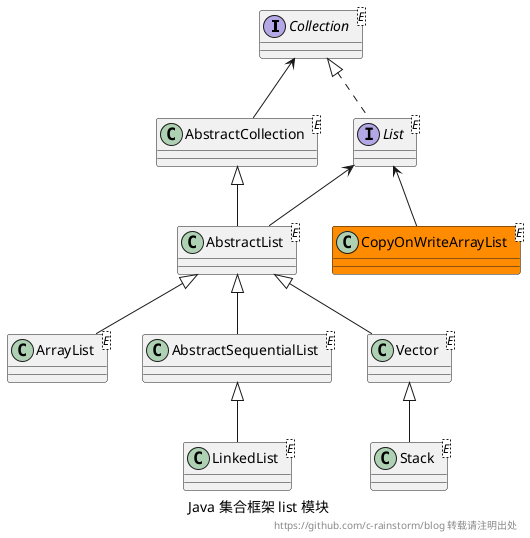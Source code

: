 @startuml java-collection-framework-list

interface Collection<E>
    class AbstractCollection<E>
    interface List<E>
        class CopyOnWriteArrayList<E> #Darkorange
        class AbstractList<E>
            class ArrayList<E>
            class AbstractSequentialList<E>
                class LinkedList<E>
            class Vector<E>
                class Stack<E>

Collection <|.. List
List <-- CopyOnWriteArrayList

Collection <-- AbstractCollection
AbstractCollection <|-- AbstractList

List <-- AbstractList
AbstractList <|-- Vector
Vector <|-- Stack
AbstractList <|-- ArrayList
AbstractList <|-- AbstractSequentialList
AbstractSequentialList <|-- LinkedList


caption Java 集合框架 list 模块

right footer https://github.com/c-rainstorm/blog 转载请注明出处

@enduml
